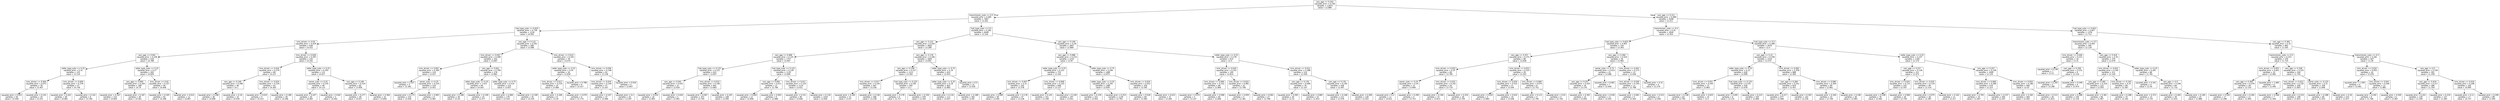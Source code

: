 digraph Tree {
node [shape=box, fontname="helvetica"] ;
edge [fontname="helvetica"] ;
0 [label="cars_age <= 0.203\nsquared_error = 0.738\nsamples = 11875\nvalue = 12.889"] ;
1 [label="transmission_subs <= 0.5\nsquared_error = 0.485\nsamples = 7667\nvalue = 13.261"] ;
0 -> 1 [labeldistance=2.5, labelangle=45, headlabel="True"] ;
2 [label="fuel_type_subs <= 0.625\nsquared_error = 0.739\nsamples = 1218\nvalue = 14.093"] ;
1 -> 2 ;
3 [label="kms_driven <= 0.02\nsquared_error = 0.429\nsamples = 638\nvalue = 14.552"] ;
2 -> 3 ;
4 [label="cars_age <= 0.041\nsquared_error = 0.336\nsamples = 418\nvalue = 14.789"] ;
3 -> 4 ;
5 [label="seller_type_subs <= 0.25\nsquared_error = 0.31\nsamples = 135\nvalue = 15.124"] ;
4 -> 5 ;
6 [label="kms_driven <= 0.004\nsquared_error = 0.072\nsamples = 78\nvalue = 15.407"] ;
5 -> 6 ;
7 [label="squared_error = 0.053\nsamples = 59\nvalue = 15.458"] ;
6 -> 7 ;
8 [label="squared_error = 0.101\nsamples = 19\nvalue = 15.251"] ;
6 -> 8 ;
9 [label="kms_driven <= 0.009\nsquared_error = 0.376\nsamples = 57\nvalue = 14.736"] ;
5 -> 9 ;
10 [label="squared_error = 0.242\nsamples = 49\nvalue = 14.892"] ;
9 -> 10 ;
11 [label="squared_error = 0.142\nsamples = 8\nvalue = 13.784"] ;
9 -> 11 ;
12 [label="seller_type_subs <= 0.25\nsquared_error = 0.27\nsamples = 283\nvalue = 14.629"] ;
4 -> 12 ;
13 [label="cars_age <= 0.095\nsquared_error = 0.204\nsamples = 189\nvalue = 14.74"] ;
12 -> 13 ;
14 [label="squared_error = 0.167\nsamples = 153\nvalue = 14.829"] ;
13 -> 14 ;
15 [label="squared_error = 0.187\nsamples = 36\nvalue = 14.361"] ;
13 -> 15 ;
16 [label="kms_driven <= 0.02\nsquared_error = 0.327\nsamples = 94\nvalue = 14.406"] ;
12 -> 16 ;
17 [label="squared_error = 0.345\nsamples = 82\nvalue = 14.348"] ;
16 -> 17 ;
18 [label="squared_error = 0.014\nsamples = 12\nvalue = 14.807"] ;
16 -> 18 ;
19 [label="kms_driven <= 0.028\nsquared_error = 0.297\nsamples = 220\nvalue = 14.102"] ;
3 -> 19 ;
20 [label="kms_driven <= 0.024\nsquared_error = 0.276\nsamples = 89\nvalue = 14.227"] ;
19 -> 20 ;
21 [label="cars_age <= 0.149\nsquared_error = 0.298\nsamples = 46\nvalue = 14.1"] ;
20 -> 21 ;
22 [label="squared_error = 0.296\nsamples = 36\nvalue = 14.006"] ;
21 -> 22 ;
23 [label="squared_error = 0.16\nsamples = 10\nvalue = 14.439"] ;
21 -> 23 ;
24 [label="kms_driven <= 0.024\nsquared_error = 0.216\nsamples = 43\nvalue = 14.363"] ;
20 -> 24 ;
25 [label="squared_error = 0.019\nsamples = 4\nvalue = 15.013"] ;
24 -> 25 ;
26 [label="squared_error = 0.189\nsamples = 39\nvalue = 14.296"] ;
24 -> 26 ;
27 [label="seller_type_subs <= 0.25\nsquared_error = 0.293\nsamples = 131\nvalue = 14.017"] ;
19 -> 27 ;
28 [label="owner_subs <= 0.25\nsquared_error = 0.235\nsamples = 49\nvalue = 14.115"] ;
27 -> 28 ;
29 [label="squared_error = 0.247\nsamples = 44\nvalue = 14.083"] ;
28 -> 29 ;
30 [label="squared_error = 0.042\nsamples = 5\nvalue = 14.402"] ;
28 -> 30 ;
31 [label="cars_age <= 0.149\nsquared_error = 0.319\nsamples = 82\nvalue = 13.958"] ;
27 -> 31 ;
32 [label="squared_error = 0.277\nsamples = 49\nvalue = 14.027"] ;
31 -> 32 ;
33 [label="squared_error = 0.364\nsamples = 33\nvalue = 13.856"] ;
31 -> 33 ;
34 [label="cars_age <= 0.122\nsquared_error = 0.592\nsamples = 580\nvalue = 13.588"] ;
2 -> 34 ;
35 [label="kms_driven <= 0.007\nsquared_error = 0.599\nsamples = 502\nvalue = 13.667"] ;
34 -> 35 ;
36 [label="kms_driven <= 0.001\nsquared_error = 0.284\nsamples = 224\nvalue = 13.427"] ;
35 -> 36 ;
37 [label="squared_error = 2.027\nsamples = 5\nvalue = 12.381"] ;
36 -> 37 ;
38 [label="owner_subs <= 0.25\nsquared_error = 0.219\nsamples = 219\nvalue = 13.451"] ;
36 -> 38 ;
39 [label="squared_error = 0.173\nsamples = 210\nvalue = 13.428"] ;
38 -> 39 ;
40 [label="squared_error = 0.993\nsamples = 9\nvalue = 13.987"] ;
38 -> 40 ;
41 [label="cars_age <= 0.041\nsquared_error = 0.769\nsamples = 278\nvalue = 13.861"] ;
35 -> 41 ;
42 [label="seller_type_subs <= 0.25\nsquared_error = 1.015\nsamples = 64\nvalue = 14.543"] ;
41 -> 42 ;
43 [label="squared_error = 0.168\nsamples = 39\nvalue = 15.29"] ;
42 -> 43 ;
44 [label="squared_error = 0.109\nsamples = 25\nvalue = 13.377"] ;
42 -> 44 ;
45 [label="seller_type_subs <= 0.75\nsquared_error = 0.514\nsamples = 214\nvalue = 13.657"] ;
41 -> 45 ;
46 [label="squared_error = 0.468\nsamples = 179\nvalue = 13.524"] ;
45 -> 46 ;
47 [label="squared_error = 0.199\nsamples = 35\nvalue = 14.335"] ;
45 -> 47 ;
48 [label="kms_driven <= 0.012\nsquared_error = 0.243\nsamples = 78\nvalue = 13.075"] ;
34 -> 48 ;
49 [label="seller_type_subs <= 0.25\nsquared_error = 0.54\nsamples = 16\nvalue = 12.834"] ;
48 -> 49 ;
50 [label="kms_driven <= 0.012\nsquared_error = 0.219\nsamples = 10\nvalue = 13.084"] ;
49 -> 50 ;
51 [label="squared_error = 0.206\nsamples = 6\nvalue = 13.29"] ;
50 -> 51 ;
52 [label="squared_error = 0.079\nsamples = 4\nvalue = 12.774"] ;
50 -> 52 ;
53 [label="squared_error = 0.798\nsamples = 6\nvalue = 12.417"] ;
49 -> 53 ;
54 [label="kms_driven <= 0.036\nsquared_error = 0.148\nsamples = 62\nvalue = 13.138"] ;
48 -> 54 ;
55 [label="kms_driven <= 0.024\nsquared_error = 0.149\nsamples = 57\nvalue = 13.167"] ;
54 -> 55 ;
56 [label="squared_error = 0.107\nsamples = 37\nvalue = 13.096"] ;
55 -> 56 ;
57 [label="squared_error = 0.2\nsamples = 20\nvalue = 13.297"] ;
55 -> 57 ;
58 [label="squared_error = 0.018\nsamples = 5\nvalue = 12.807"] ;
54 -> 58 ;
59 [label="fuel_type_subs <= 0.5\nsquared_error = 0.281\nsamples = 6449\nvalue = 13.104"] ;
1 -> 59 ;
60 [label="cars_age <= 0.122\nsquared_error = 0.204\nsamples = 3602\nvalue = 13.289"] ;
59 -> 60 ;
61 [label="cars_age <= 0.068\nsquared_error = 0.141\nsamples = 1757\nvalue = 13.497"] ;
60 -> 61 ;
62 [label="fuel_type_subs <= 0.125\nsquared_error = 0.122\nsamples = 622\nvalue = 13.657"] ;
61 -> 62 ;
63 [label="cars_age <= 0.041\nsquared_error = 0.032\nsamples = 21\nvalue = 12.924"] ;
62 -> 63 ;
64 [label="squared_error = 0.032\nsamples = 16\nvalue = 12.903"] ;
63 -> 64 ;
65 [label="squared_error = 0.026\nsamples = 5\nvalue = 12.991"] ;
63 -> 65 ;
66 [label="kms_driven <= 0.015\nsquared_error = 0.106\nsamples = 601\nvalue = 13.683"] ;
62 -> 66 ;
67 [label="squared_error = 0.097\nsamples = 353\nvalue = 13.744"] ;
66 -> 67 ;
68 [label="squared_error = 0.105\nsamples = 248\nvalue = 13.595"] ;
66 -> 68 ;
69 [label="fuel_type_subs <= 0.125\nsquared_error = 0.129\nsamples = 1135\nvalue = 13.409"] ;
61 -> 69 ;
70 [label="cars_age <= 0.095\nsquared_error = 0.011\nsamples = 21\nvalue = 12.784"] ;
69 -> 70 ;
71 [label="squared_error = 0.004\nsamples = 12\nvalue = 12.858"] ;
70 -> 71 ;
72 [label="squared_error = 0.003\nsamples = 9\nvalue = 12.686"] ;
70 -> 72 ;
73 [label="kms_driven <= 0.011\nsquared_error = 0.124\nsamples = 1114\nvalue = 13.421"] ;
69 -> 73 ;
74 [label="squared_error = 0.151\nsamples = 80\nvalue = 13.646"] ;
73 -> 74 ;
75 [label="squared_error = 0.118\nsamples = 1034\nvalue = 13.404"] ;
73 -> 75 ;
76 [label="cars_age <= 0.176\nsquared_error = 0.184\nsamples = 1845\nvalue = 13.091"] ;
60 -> 76 ;
77 [label="cars_age <= 0.149\nsquared_error = 0.157\nsamples = 1212\nvalue = 13.183"] ;
76 -> 77 ;
78 [label="kms_driven <= 0.017\nsquared_error = 0.144\nsamples = 647\nvalue = 13.256"] ;
77 -> 78 ;
79 [label="squared_error = 0.185\nsamples = 51\nvalue = 13.47"] ;
78 -> 79 ;
80 [label="squared_error = 0.136\nsamples = 596\nvalue = 13.238"] ;
78 -> 80 ;
81 [label="fuel_type_subs <= 0.125\nsquared_error = 0.158\nsamples = 565\nvalue = 13.1"] ;
77 -> 81 ;
82 [label="squared_error = 0.176\nsamples = 6\nvalue = 12.717"] ;
81 -> 82 ;
83 [label="squared_error = 0.156\nsamples = 559\nvalue = 13.104"] ;
81 -> 83 ;
84 [label="seller_type_subs <= 0.75\nsquared_error = 0.19\nsamples = 633\nvalue = 12.915"] ;
76 -> 84 ;
85 [label="seller_type_subs <= 0.25\nsquared_error = 0.18\nsamples = 602\nvalue = 12.883"] ;
84 -> 85 ;
86 [label="squared_error = 0.116\nsamples = 111\nvalue = 13.027"] ;
85 -> 86 ;
87 [label="squared_error = 0.188\nsamples = 491\nvalue = 12.85"] ;
85 -> 87 ;
88 [label="squared_error = 0.0\nsamples = 31\nvalue = 13.528"] ;
84 -> 88 ;
89 [label="cars_age <= 0.149\nsquared_error = 0.28\nsamples = 2847\nvalue = 12.869"] ;
59 -> 89 ;
90 [label="cars_age <= 0.068\nsquared_error = 0.233\nsamples = 2233\nvalue = 12.97"] ;
89 -> 90 ;
91 [label="seller_type_subs <= 0.25\nsquared_error = 0.151\nsamples = 753\nvalue = 13.162"] ;
90 -> 91 ;
92 [label="kms_driven <= 0.007\nsquared_error = 0.15\nsamples = 105\nvalue = 13.378"] ;
91 -> 92 ;
93 [label="squared_error = 0.099\nsamples = 58\nvalue = 13.491"] ;
92 -> 93 ;
94 [label="squared_error = 0.178\nsamples = 47\nvalue = 13.238"] ;
92 -> 94 ;
95 [label="kms_driven <= 0.008\nsquared_error = 0.142\nsamples = 648\nvalue = 13.127"] ;
91 -> 95 ;
96 [label="squared_error = 0.124\nsamples = 351\nvalue = 13.199"] ;
95 -> 96 ;
97 [label="squared_error = 0.149\nsamples = 297\nvalue = 13.041"] ;
95 -> 97 ;
98 [label="seller_type_subs <= 0.75\nsquared_error = 0.246\nsamples = 1480\nvalue = 12.873"] ;
90 -> 98 ;
99 [label="seller_type_subs <= 0.25\nsquared_error = 0.245\nsamples = 1380\nvalue = 12.839"] ;
98 -> 99 ;
100 [label="squared_error = 0.159\nsamples = 251\nvalue = 13.043"] ;
99 -> 100 ;
101 [label="squared_error = 0.253\nsamples = 1129\nvalue = 12.793"] ;
99 -> 101 ;
102 [label="kms_driven <= 0.024\nsquared_error = 0.022\nsamples = 100\nvalue = 13.345"] ;
98 -> 102 ;
103 [label="squared_error = 0.018\nsamples = 69\nvalue = 13.382"] ;
102 -> 103 ;
104 [label="squared_error = 0.023\nsamples = 31\nvalue = 13.264"] ;
102 -> 104 ;
105 [label="seller_type_subs <= 0.25\nsquared_error = 0.276\nsamples = 614\nvalue = 12.5"] ;
89 -> 105 ;
106 [label="kms_driven <= 0.024\nsquared_error = 0.101\nsamples = 100\nvalue = 12.814"] ;
105 -> 106 ;
107 [label="kms_driven <= 0.009\nsquared_error = 0.102\nsamples = 68\nvalue = 12.864"] ;
106 -> 107 ;
108 [label="squared_error = 0.074\nsamples = 4\nvalue = 13.147"] ;
107 -> 108 ;
109 [label="squared_error = 0.098\nsamples = 64\nvalue = 12.846"] ;
107 -> 109 ;
110 [label="kms_driven <= 0.024\nsquared_error = 0.082\nsamples = 32\nvalue = 12.708"] ;
106 -> 110 ;
111 [label="squared_error = 0.059\nsamples = 5\nvalue = 12.381"] ;
110 -> 111 ;
112 [label="squared_error = 0.062\nsamples = 27\nvalue = 12.768"] ;
110 -> 112 ;
113 [label="kms_driven <= 0.012\nsquared_error = 0.288\nsamples = 514\nvalue = 12.439"] ;
105 -> 113 ;
114 [label="cars_age <= 0.176\nsquared_error = 0.696\nsamples = 76\nvalue = 12.107"] ;
113 -> 114 ;
115 [label="squared_error = 0.595\nsamples = 44\nvalue = 12.32"] ;
114 -> 115 ;
116 [label="squared_error = 0.685\nsamples = 32\nvalue = 11.813"] ;
114 -> 116 ;
117 [label="cars_age <= 0.176\nsquared_error = 0.195\nsamples = 438\nvalue = 12.497"] ;
113 -> 117 ;
118 [label="squared_error = 0.168\nsamples = 212\nvalue = 12.576"] ;
117 -> 118 ;
119 [label="squared_error = 0.208\nsamples = 226\nvalue = 12.422"] ;
117 -> 119 ;
120 [label="cars_age <= 0.311\nsquared_error = 0.489\nsamples = 4208\nvalue = 12.211"] ;
0 -> 120 [labeldistance=2.5, labelangle=-45, headlabel="False"] ;
121 [label="transmission_subs <= 0.5\nsquared_error = 0.35\nsamples = 2830\nvalue = 12.454"] ;
120 -> 121 ;
122 [label="fuel_type_subs <= 0.625\nsquared_error = 0.493\nsamples = 154\nvalue = 13.393"] ;
121 -> 122 ;
123 [label="cars_age <= 0.257\nsquared_error = 0.372\nsamples = 98\nvalue = 13.638"] ;
122 -> 123 ;
124 [label="kms_driven <= 0.022\nsquared_error = 0.25\nsamples = 69\nvalue = 13.769"] ;
123 -> 124 ;
125 [label="owner_subs <= 0.25\nsquared_error = 0.24\nsamples = 15\nvalue = 13.949"] ;
124 -> 125 ;
126 [label="squared_error = 0.2\nsamples = 11\nvalue = 14.021"] ;
125 -> 126 ;
127 [label="squared_error = 0.299\nsamples = 4\nvalue = 13.753"] ;
125 -> 127 ;
128 [label="kms_driven <= 0.031\nsquared_error = 0.242\nsamples = 54\nvalue = 13.719"] ;
124 -> 128 ;
129 [label="squared_error = 0.194\nsamples = 15\nvalue = 13.613"] ;
128 -> 129 ;
130 [label="squared_error = 0.254\nsamples = 39\nvalue = 13.759"] ;
128 -> 130 ;
131 [label="kms_driven <= 0.053\nsquared_error = 0.523\nsamples = 29\nvalue = 13.325"] ;
123 -> 131 ;
132 [label="kms_driven <= 0.029\nsquared_error = 0.522\nsamples = 21\nvalue = 13.544"] ;
131 -> 132 ;
133 [label="squared_error = 0.019\nsamples = 5\nvalue = 13.883"] ;
132 -> 133 ;
134 [label="squared_error = 0.632\nsamples = 16\nvalue = 13.438"] ;
132 -> 134 ;
135 [label="kms_driven <= 0.069\nsquared_error = 0.074\nsamples = 8\nvalue = 12.752"] ;
131 -> 135 ;
136 [label="squared_error = 0.113\nsamples = 4\nvalue = 12.799"] ;
135 -> 136 ;
137 [label="squared_error = 0.03\nsamples = 4\nvalue = 12.704"] ;
135 -> 137 ;
138 [label="cars_age <= 0.284\nsquared_error = 0.416\nsamples = 56\nvalue = 12.965"] ;
122 -> 138 ;
139 [label="owner_subs <= 0.75\nsquared_error = 0.414\nsamples = 41\nvalue = 13.086"] ;
138 -> 139 ;
140 [label="cars_age <= 0.257\nsquared_error = 0.435\nsamples = 34\nvalue = 13.176"] ;
139 -> 140 ;
141 [label="squared_error = 0.391\nsamples = 23\nvalue = 13.056"] ;
140 -> 141 ;
142 [label="squared_error = 0.436\nsamples = 11\nvalue = 13.425"] ;
140 -> 142 ;
143 [label="squared_error = 0.081\nsamples = 7\nvalue = 12.649"] ;
139 -> 143 ;
144 [label="kms_driven <= 0.043\nsquared_error = 0.272\nsamples = 15\nvalue = 12.636"] ;
138 -> 144 ;
145 [label="kms_driven <= 0.028\nsquared_error = 0.193\nsamples = 11\nvalue = 12.768"] ;
144 -> 145 ;
146 [label="squared_error = 0.081\nsamples = 5\nvalue = 12.563"] ;
145 -> 146 ;
147 [label="squared_error = 0.223\nsamples = 6\nvalue = 12.938"] ;
145 -> 147 ;
148 [label="squared_error = 0.31\nsamples = 4\nvalue = 12.276"] ;
144 -> 148 ;
149 [label="fuel_type_subs <= 0.5\nsquared_error = 0.288\nsamples = 2676\nvalue = 12.4"] ;
121 -> 149 ;
150 [label="cars_age <= 0.23\nsquared_error = 0.258\nsamples = 1516\nvalue = 12.572"] ;
149 -> 150 ;
151 [label="seller_type_subs <= 0.25\nsquared_error = 0.23\nsamples = 628\nvalue = 12.699"] ;
150 -> 151 ;
152 [label="kms_driven <= 0.051\nsquared_error = 0.245\nsamples = 72\nvalue = 12.863"] ;
151 -> 152 ;
153 [label="squared_error = 0.148\nsamples = 62\nvalue = 12.792"] ;
152 -> 153 ;
154 [label="squared_error = 0.625\nsamples = 10\nvalue = 13.3"] ;
152 -> 154 ;
155 [label="fuel_type_subs <= 0.125\nsquared_error = 0.225\nsamples = 556\nvalue = 12.678"] ;
151 -> 155 ;
156 [label="squared_error = 0.045\nsamples = 6\nvalue = 12.131"] ;
155 -> 156 ;
157 [label="squared_error = 0.223\nsamples = 550\nvalue = 12.684"] ;
155 -> 157 ;
158 [label="kms_driven <= 0.083\nsquared_error = 0.258\nsamples = 888\nvalue = 12.483"] ;
150 -> 158 ;
159 [label="cars_age <= 0.284\nsquared_error = 0.241\nsamples = 819\nvalue = 12.451"] ;
158 -> 159 ;
160 [label="squared_error = 0.217\nsamples = 677\nvalue = 12.498"] ;
159 -> 160 ;
161 [label="squared_error = 0.293\nsamples = 142\nvalue = 12.226"] ;
159 -> 161 ;
162 [label="kms_driven <= 0.096\nsquared_error = 0.304\nsamples = 69\nvalue = 12.861"] ;
158 -> 162 ;
163 [label="squared_error = 0.344\nsamples = 33\nvalue = 12.749"] ;
162 -> 163 ;
164 [label="squared_error = 0.246\nsamples = 36\nvalue = 12.963"] ;
162 -> 164 ;
165 [label="seller_type_subs <= 0.25\nsquared_error = 0.237\nsamples = 1160\nvalue = 12.174"] ;
149 -> 165 ;
166 [label="cars_age <= 0.257\nsquared_error = 0.128\nsamples = 151\nvalue = 12.472"] ;
165 -> 166 ;
167 [label="kms_driven <= 0.024\nsquared_error = 0.115\nsamples = 102\nvalue = 12.547"] ;
166 -> 167 ;
168 [label="squared_error = 0.108\nsamples = 76\nvalue = 12.482"] ;
167 -> 168 ;
169 [label="squared_error = 0.084\nsamples = 26\nvalue = 12.739"] ;
167 -> 169 ;
170 [label="kms_driven <= 0.025\nsquared_error = 0.119\nsamples = 49\nvalue = 12.314"] ;
166 -> 170 ;
171 [label="squared_error = 0.075\nsamples = 28\nvalue = 12.387"] ;
170 -> 171 ;
172 [label="squared_error = 0.162\nsamples = 21\nvalue = 12.217"] ;
170 -> 172 ;
173 [label="cars_age <= 0.257\nsquared_error = 0.238\nsamples = 1009\nvalue = 12.129"] ;
165 -> 173 ;
174 [label="kms_driven <= 0.008\nsquared_error = 0.268\nsamples = 519\nvalue = 12.223"] ;
173 -> 174 ;
175 [label="squared_error = 0.705\nsamples = 19\nvalue = 11.607"] ;
174 -> 175 ;
176 [label="squared_error = 0.237\nsamples = 500\nvalue = 12.247"] ;
174 -> 176 ;
177 [label="kms_driven <= 0.054\nsquared_error = 0.186\nsamples = 490\nvalue = 12.03"] ;
173 -> 177 ;
178 [label="squared_error = 0.182\nsamples = 464\nvalue = 12.042"] ;
177 -> 178 ;
179 [label="squared_error = 0.213\nsamples = 26\nvalue = 11.813"] ;
177 -> 179 ;
180 [label="fuel_type_subs <= 0.625\nsquared_error = 0.407\nsamples = 1378\nvalue = 11.712"] ;
120 -> 180 ;
181 [label="transmission_subs <= 0.5\nsquared_error = 0.404\nsamples = 395\nvalue = 12.129"] ;
180 -> 181 ;
182 [label="kms_driven <= 0.036\nsquared_error = 0.221\nsamples = 16\nvalue = 13.31"] ;
181 -> 182 ;
183 [label="squared_error = 0.138\nsamples = 7\nvalue = 13.51"] ;
182 -> 183 ;
184 [label="cars_age <= 0.338\nsquared_error = 0.231\nsamples = 9\nvalue = 13.154"] ;
182 -> 184 ;
185 [label="squared_error = 0.205\nsamples = 5\nvalue = 13.298"] ;
184 -> 185 ;
186 [label="squared_error = 0.206\nsamples = 4\nvalue = 12.974"] ;
184 -> 186 ;
187 [label="cars_age <= 0.419\nsquared_error = 0.35\nsamples = 379\nvalue = 12.079"] ;
181 -> 187 ;
188 [label="kms_driven <= 0.051\nsquared_error = 0.342\nsamples = 311\nvalue = 12.144"] ;
187 -> 188 ;
189 [label="cars_age <= 0.365\nsquared_error = 0.319\nsamples = 222\nvalue = 12.055"] ;
188 -> 189 ;
190 [label="squared_error = 0.288\nsamples = 156\nvalue = 12.118"] ;
189 -> 190 ;
191 [label="squared_error = 0.361\nsamples = 66\nvalue = 11.907"] ;
189 -> 191 ;
192 [label="kms_driven <= 0.105\nsquared_error = 0.33\nsamples = 89\nvalue = 12.367"] ;
188 -> 192 ;
193 [label="squared_error = 0.288\nsamples = 74\nvalue = 12.292"] ;
192 -> 193 ;
194 [label="squared_error = 0.372\nsamples = 15\nvalue = 12.735"] ;
192 -> 194 ;
195 [label="seller_type_subs <= 0.25\nsquared_error = 0.281\nsamples = 68\nvalue = 11.781"] ;
187 -> 195 ;
196 [label="squared_error = 0.161\nsamples = 4\nvalue = 12.56"] ;
195 -> 196 ;
197 [label="cars_age <= 0.5\nsquared_error = 0.248\nsamples = 64\nvalue = 11.732"] ;
195 -> 197 ;
198 [label="squared_error = 0.264\nsamples = 39\nvalue = 11.633"] ;
197 -> 198 ;
199 [label="squared_error = 0.185\nsamples = 25\nvalue = 11.886"] ;
197 -> 199 ;
200 [label="cars_age <= 0.392\nsquared_error = 0.31\nsamples = 983\nvalue = 11.545"] ;
180 -> 200 ;
201 [label="transmission_subs <= 0.5\nsquared_error = 0.253\nsamples = 576\nvalue = 11.725"] ;
200 -> 201 ;
202 [label="kms_driven <= 0.055\nsquared_error = 0.601\nsamples = 32\nvalue = 12.062"] ;
201 -> 202 ;
203 [label="cars_age <= 0.365\nsquared_error = 0.479\nsamples = 28\nvalue = 12.143"] ;
202 -> 203 ;
204 [label="squared_error = 0.545\nsamples = 17\nvalue = 12.298"] ;
203 -> 204 ;
205 [label="squared_error = 0.282\nsamples = 11\nvalue = 11.903"] ;
203 -> 205 ;
206 [label="squared_error = 1.085\nsamples = 4\nvalue = 11.495"] ;
202 -> 206 ;
207 [label="cars_age <= 0.338\nsquared_error = 0.225\nsamples = 544\nvalue = 11.705"] ;
201 -> 207 ;
208 [label="kms_driven <= 0.012\nsquared_error = 0.235\nsamples = 206\nvalue = 11.803"] ;
207 -> 208 ;
209 [label="squared_error = 0.566\nsamples = 7\nvalue = 11.456"] ;
208 -> 209 ;
210 [label="squared_error = 0.219\nsamples = 199\nvalue = 11.815"] ;
208 -> 210 ;
211 [label="owner_subs <= 0.125\nsquared_error = 0.21\nsamples = 338\nvalue = 11.646"] ;
207 -> 211 ;
212 [label="squared_error = 0.288\nsamples = 85\nvalue = 11.553"] ;
211 -> 212 ;
213 [label="squared_error = 0.18\nsamples = 253\nvalue = 11.677"] ;
211 -> 213 ;
214 [label="transmission_subs <= 0.5\nsquared_error = 0.281\nsamples = 407\nvalue = 11.29"] ;
200 -> 214 ;
215 [label="kms_driven <= 0.032\nsquared_error = 0.652\nsamples = 16\nvalue = 12.076"] ;
214 -> 215 ;
216 [label="squared_error = 1.359\nsamples = 4\nvalue = 12.661"] ;
215 -> 216 ;
217 [label="kms_driven <= 0.041\nsquared_error = 0.264\nsamples = 12\nvalue = 11.881"] ;
215 -> 217 ;
218 [label="squared_error = 0.292\nsamples = 6\nvalue = 11.766"] ;
217 -> 218 ;
219 [label="squared_error = 0.209\nsamples = 6\nvalue = 11.997"] ;
217 -> 219 ;
220 [label="cars_age <= 0.5\nsquared_error = 0.239\nsamples = 391\nvalue = 11.258"] ;
214 -> 220 ;
221 [label="cars_age <= 0.419\nsquared_error = 0.217\nsamples = 286\nvalue = 11.354"] ;
220 -> 221 ;
222 [label="squared_error = 0.201\nsamples = 129\nvalue = 11.439"] ;
221 -> 222 ;
223 [label="squared_error = 0.219\nsamples = 157\nvalue = 11.285"] ;
221 -> 223 ;
224 [label="kms_driven <= 0.019\nsquared_error = 0.206\nsamples = 105\nvalue = 10.995"] ;
220 -> 224 ;
225 [label="squared_error = 0.11\nsamples = 17\nvalue = 10.737"] ;
224 -> 225 ;
226 [label="squared_error = 0.209\nsamples = 88\nvalue = 11.045"] ;
224 -> 226 ;
}